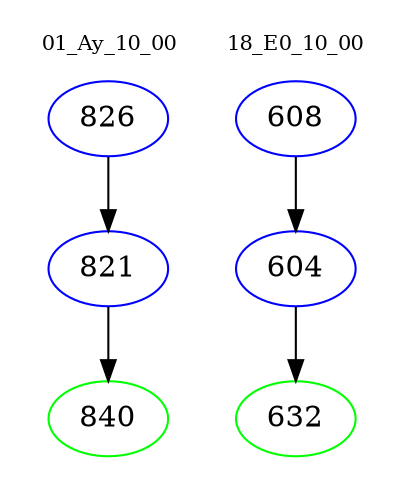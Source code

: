 digraph{
subgraph cluster_0 {
color = white
label = "01_Ay_10_00";
fontsize=10;
T0_826 [label="826", color="blue"]
T0_826 -> T0_821 [color="black"]
T0_821 [label="821", color="blue"]
T0_821 -> T0_840 [color="black"]
T0_840 [label="840", color="green"]
}
subgraph cluster_1 {
color = white
label = "18_E0_10_00";
fontsize=10;
T1_608 [label="608", color="blue"]
T1_608 -> T1_604 [color="black"]
T1_604 [label="604", color="blue"]
T1_604 -> T1_632 [color="black"]
T1_632 [label="632", color="green"]
}
}
